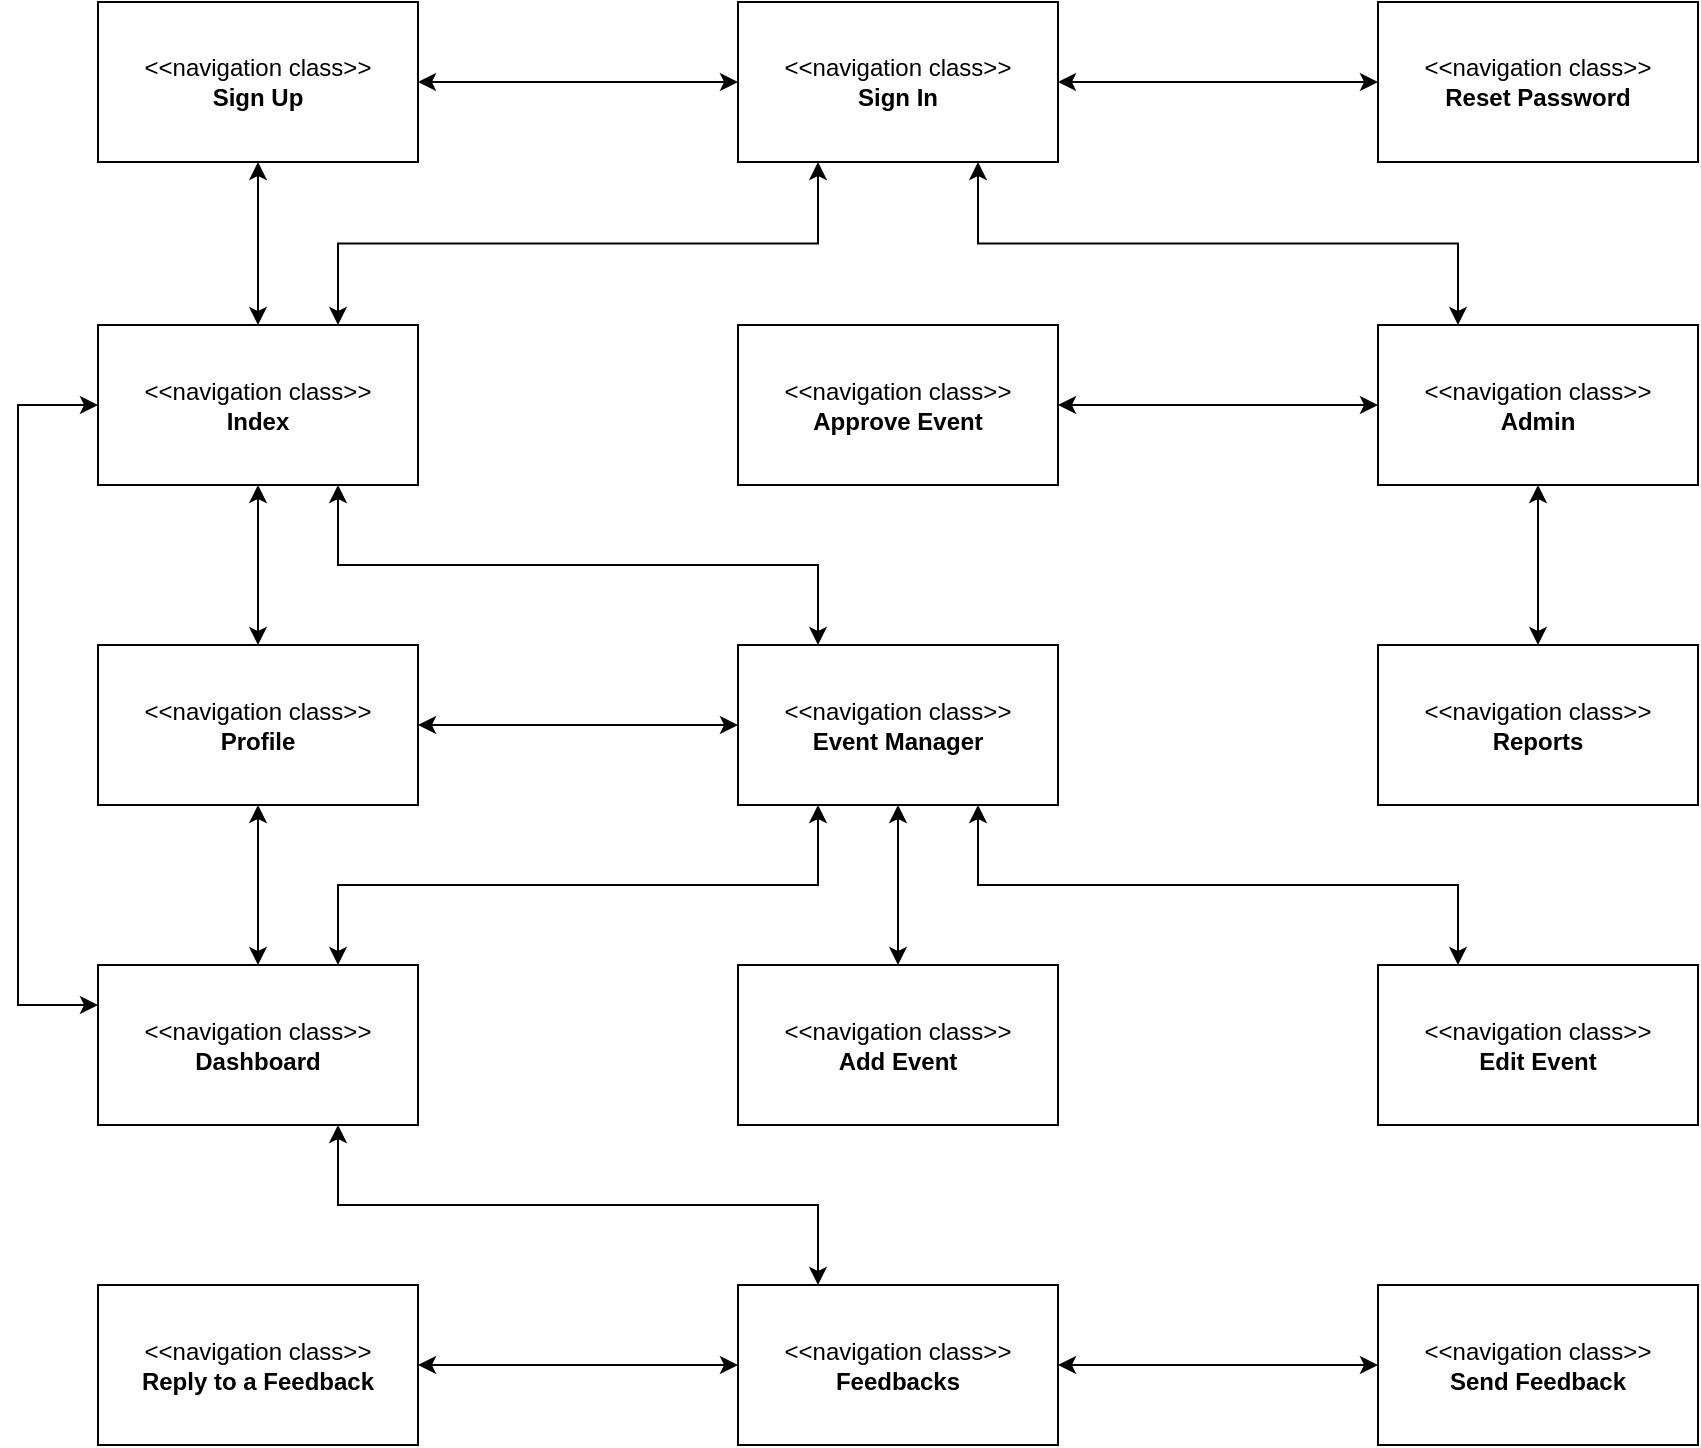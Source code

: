 <mxfile version="12.2.9" type="device" pages="1"><diagram id="TbboGFRYKH_gmcoTaOrm" name="Page-1"><mxGraphModel dx="1745" dy="90" grid="1" gridSize="10" guides="1" tooltips="1" connect="1" arrows="1" fold="1" page="1" pageScale="1" pageWidth="850" pageHeight="1100" math="0" shadow="0"><root><mxCell id="0"/><mxCell id="1" parent="0"/><mxCell id="nyBh0uJQ62DlA7RtJ8uN-200" style="edgeStyle=orthogonalEdgeStyle;rounded=0;orthogonalLoop=1;jettySize=auto;html=1;exitX=0.5;exitY=1;exitDx=0;exitDy=0;entryX=0.5;entryY=0;entryDx=0;entryDy=0;startArrow=classic;startFill=1;" parent="1" source="nyBh0uJQ62DlA7RtJ8uN-154" target="nyBh0uJQ62DlA7RtJ8uN-155" edge="1"><mxGeometry relative="1" as="geometry"/></mxCell><mxCell id="nyBh0uJQ62DlA7RtJ8uN-154" value="&amp;lt;&amp;lt;navigation class&amp;gt;&amp;gt;&lt;br&gt;&lt;b&gt;Profile&lt;/b&gt;" style="rounded=0;whiteSpace=wrap;html=1;" parent="1" vertex="1"><mxGeometry x="920" y="1481.5" width="160" height="80" as="geometry"/></mxCell><mxCell id="nyBh0uJQ62DlA7RtJ8uN-210" style="edgeStyle=orthogonalEdgeStyle;rounded=0;orthogonalLoop=1;jettySize=auto;html=1;exitX=0.75;exitY=0;exitDx=0;exitDy=0;entryX=0.25;entryY=1;entryDx=0;entryDy=0;startArrow=classic;startFill=1;" parent="1" source="nyBh0uJQ62DlA7RtJ8uN-155" target="nyBh0uJQ62DlA7RtJ8uN-156" edge="1"><mxGeometry relative="1" as="geometry"/></mxCell><mxCell id="nyBh0uJQ62DlA7RtJ8uN-155" value="&amp;lt;&amp;lt;navigation class&amp;gt;&amp;gt;&lt;br&gt;&lt;b&gt;Dashboard&lt;/b&gt;" style="rounded=0;whiteSpace=wrap;html=1;" parent="1" vertex="1"><mxGeometry x="920" y="1641.5" width="160" height="80" as="geometry"/></mxCell><mxCell id="nyBh0uJQ62DlA7RtJ8uN-194" style="edgeStyle=orthogonalEdgeStyle;rounded=0;orthogonalLoop=1;jettySize=auto;html=1;exitX=0.5;exitY=1;exitDx=0;exitDy=0;entryX=0.5;entryY=0;entryDx=0;entryDy=0;startArrow=classic;startFill=1;" parent="1" source="nyBh0uJQ62DlA7RtJ8uN-156" target="nyBh0uJQ62DlA7RtJ8uN-193" edge="1"><mxGeometry relative="1" as="geometry"/></mxCell><mxCell id="nyBh0uJQ62DlA7RtJ8uN-202" style="edgeStyle=orthogonalEdgeStyle;rounded=0;orthogonalLoop=1;jettySize=auto;html=1;exitX=0;exitY=0.5;exitDx=0;exitDy=0;entryX=1;entryY=0.5;entryDx=0;entryDy=0;startArrow=classic;startFill=1;" parent="1" source="nyBh0uJQ62DlA7RtJ8uN-156" target="nyBh0uJQ62DlA7RtJ8uN-154" edge="1"><mxGeometry relative="1" as="geometry"/></mxCell><mxCell id="nyBh0uJQ62DlA7RtJ8uN-215" style="edgeStyle=orthogonalEdgeStyle;rounded=0;orthogonalLoop=1;jettySize=auto;html=1;exitX=0.75;exitY=1;exitDx=0;exitDy=0;entryX=0.25;entryY=0;entryDx=0;entryDy=0;startArrow=classic;startFill=1;" parent="1" source="nyBh0uJQ62DlA7RtJ8uN-156" target="nyBh0uJQ62DlA7RtJ8uN-192" edge="1"><mxGeometry relative="1" as="geometry"/></mxCell><mxCell id="nyBh0uJQ62DlA7RtJ8uN-156" value="&amp;lt;&amp;lt;navigation class&amp;gt;&amp;gt;&lt;br&gt;&lt;b&gt;Event Manager&lt;/b&gt;" style="rounded=0;whiteSpace=wrap;html=1;" parent="1" vertex="1"><mxGeometry x="1240" y="1481.5" width="160" height="80" as="geometry"/></mxCell><mxCell id="nyBh0uJQ62DlA7RtJ8uN-160" style="edgeStyle=orthogonalEdgeStyle;rounded=0;orthogonalLoop=1;jettySize=auto;html=1;exitX=0.5;exitY=1;exitDx=0;exitDy=0;entryX=0.5;entryY=0;entryDx=0;entryDy=0;startArrow=classic;startFill=1;" parent="1" source="nyBh0uJQ62DlA7RtJ8uN-157" target="nyBh0uJQ62DlA7RtJ8uN-154" edge="1"><mxGeometry relative="1" as="geometry"/></mxCell><mxCell id="nyBh0uJQ62DlA7RtJ8uN-199" style="edgeStyle=orthogonalEdgeStyle;rounded=0;orthogonalLoop=1;jettySize=auto;html=1;exitX=0;exitY=0.5;exitDx=0;exitDy=0;entryX=0;entryY=0.25;entryDx=0;entryDy=0;startArrow=classic;startFill=1;" parent="1" source="nyBh0uJQ62DlA7RtJ8uN-157" target="nyBh0uJQ62DlA7RtJ8uN-155" edge="1"><mxGeometry relative="1" as="geometry"><Array as="points"><mxPoint x="880" y="1361.5"/><mxPoint x="880" y="1661.5"/></Array></mxGeometry></mxCell><mxCell id="nyBh0uJQ62DlA7RtJ8uN-213" style="edgeStyle=orthogonalEdgeStyle;rounded=0;orthogonalLoop=1;jettySize=auto;html=1;exitX=0.75;exitY=1;exitDx=0;exitDy=0;entryX=0.25;entryY=0;entryDx=0;entryDy=0;startArrow=classic;startFill=1;" parent="1" source="nyBh0uJQ62DlA7RtJ8uN-157" target="nyBh0uJQ62DlA7RtJ8uN-156" edge="1"><mxGeometry relative="1" as="geometry"/></mxCell><mxCell id="nyBh0uJQ62DlA7RtJ8uN-157" value="&amp;lt;&amp;lt;navigation class&amp;gt;&amp;gt;&lt;br&gt;&lt;b&gt;Index&lt;/b&gt;" style="rounded=0;whiteSpace=wrap;html=1;" parent="1" vertex="1"><mxGeometry x="920" y="1321.5" width="160" height="80" as="geometry"/></mxCell><mxCell id="nyBh0uJQ62DlA7RtJ8uN-177" style="edgeStyle=orthogonalEdgeStyle;rounded=0;orthogonalLoop=1;jettySize=auto;html=1;exitX=0.5;exitY=1;exitDx=0;exitDy=0;entryX=0.5;entryY=0;entryDx=0;entryDy=0;startArrow=classic;startFill=1;" parent="1" source="nyBh0uJQ62DlA7RtJ8uN-166" target="nyBh0uJQ62DlA7RtJ8uN-157" edge="1"><mxGeometry relative="1" as="geometry"/></mxCell><mxCell id="nyBh0uJQ62DlA7RtJ8uN-166" value="&amp;lt;&amp;lt;navigation class&amp;gt;&amp;gt;&lt;br&gt;&lt;b&gt;Sign Up&lt;/b&gt;" style="rounded=0;whiteSpace=wrap;html=1;" parent="1" vertex="1"><mxGeometry x="920" y="1160" width="160" height="80" as="geometry"/></mxCell><mxCell id="nyBh0uJQ62DlA7RtJ8uN-167" style="edgeStyle=orthogonalEdgeStyle;rounded=0;orthogonalLoop=1;jettySize=auto;html=1;exitX=1;exitY=0.5;exitDx=0;exitDy=0;entryX=0;entryY=0.5;entryDx=0;entryDy=0;startArrow=classic;startFill=1;" parent="1" source="nyBh0uJQ62DlA7RtJ8uN-170" target="nyBh0uJQ62DlA7RtJ8uN-171" edge="1"><mxGeometry relative="1" as="geometry"/></mxCell><mxCell id="nyBh0uJQ62DlA7RtJ8uN-168" style="edgeStyle=orthogonalEdgeStyle;rounded=0;orthogonalLoop=1;jettySize=auto;html=1;exitX=0.75;exitY=1;exitDx=0;exitDy=0;entryX=0.25;entryY=0;entryDx=0;entryDy=0;startArrow=classic;startFill=1;" parent="1" source="nyBh0uJQ62DlA7RtJ8uN-170" target="nyBh0uJQ62DlA7RtJ8uN-174" edge="1"><mxGeometry relative="1" as="geometry"/></mxCell><mxCell id="nyBh0uJQ62DlA7RtJ8uN-179" style="edgeStyle=orthogonalEdgeStyle;rounded=0;orthogonalLoop=1;jettySize=auto;html=1;exitX=0;exitY=0.5;exitDx=0;exitDy=0;entryX=1;entryY=0.5;entryDx=0;entryDy=0;startArrow=classic;startFill=1;" parent="1" source="nyBh0uJQ62DlA7RtJ8uN-170" target="nyBh0uJQ62DlA7RtJ8uN-166" edge="1"><mxGeometry relative="1" as="geometry"/></mxCell><mxCell id="nyBh0uJQ62DlA7RtJ8uN-197" style="edgeStyle=orthogonalEdgeStyle;rounded=0;orthogonalLoop=1;jettySize=auto;html=1;exitX=0.25;exitY=1;exitDx=0;exitDy=0;entryX=0.75;entryY=0;entryDx=0;entryDy=0;startArrow=classic;startFill=1;" parent="1" source="nyBh0uJQ62DlA7RtJ8uN-170" target="nyBh0uJQ62DlA7RtJ8uN-157" edge="1"><mxGeometry relative="1" as="geometry"/></mxCell><mxCell id="nyBh0uJQ62DlA7RtJ8uN-170" value="&amp;lt;&amp;lt;navigation class&amp;gt;&amp;gt;&lt;br&gt;&lt;b&gt;Sign In&lt;/b&gt;" style="rounded=0;whiteSpace=wrap;html=1;" parent="1" vertex="1"><mxGeometry x="1240" y="1160" width="160" height="80" as="geometry"/></mxCell><mxCell id="nyBh0uJQ62DlA7RtJ8uN-171" value="&amp;lt;&amp;lt;navigation class&amp;gt;&amp;gt;&lt;br&gt;&lt;b&gt;Reset Password&lt;/b&gt;" style="rounded=0;whiteSpace=wrap;html=1;" parent="1" vertex="1"><mxGeometry x="1560" y="1160" width="160" height="80" as="geometry"/></mxCell><mxCell id="nyBh0uJQ62DlA7RtJ8uN-173" style="edgeStyle=orthogonalEdgeStyle;rounded=0;orthogonalLoop=1;jettySize=auto;html=1;exitX=0.5;exitY=1;exitDx=0;exitDy=0;entryX=0.5;entryY=0;entryDx=0;entryDy=0;startArrow=classic;startFill=1;" parent="1" source="nyBh0uJQ62DlA7RtJ8uN-174" target="nyBh0uJQ62DlA7RtJ8uN-176" edge="1"><mxGeometry relative="1" as="geometry"/></mxCell><mxCell id="nyBh0uJQ62DlA7RtJ8uN-198" style="edgeStyle=orthogonalEdgeStyle;rounded=0;orthogonalLoop=1;jettySize=auto;html=1;exitX=0;exitY=0.5;exitDx=0;exitDy=0;entryX=1;entryY=0.5;entryDx=0;entryDy=0;startArrow=classic;startFill=1;" parent="1" source="nyBh0uJQ62DlA7RtJ8uN-174" target="nyBh0uJQ62DlA7RtJ8uN-175" edge="1"><mxGeometry relative="1" as="geometry"/></mxCell><mxCell id="nyBh0uJQ62DlA7RtJ8uN-174" value="&amp;lt;&amp;lt;navigation class&amp;gt;&amp;gt;&lt;br&gt;&lt;b&gt;Admin&lt;/b&gt;" style="rounded=0;whiteSpace=wrap;html=1;" parent="1" vertex="1"><mxGeometry x="1560" y="1321.5" width="160" height="80" as="geometry"/></mxCell><mxCell id="nyBh0uJQ62DlA7RtJ8uN-175" value="&amp;lt;&amp;lt;navigation class&amp;gt;&amp;gt;&lt;br&gt;&lt;b&gt;Approve Event&lt;/b&gt;" style="rounded=0;whiteSpace=wrap;html=1;" parent="1" vertex="1"><mxGeometry x="1240" y="1321.5" width="160" height="80" as="geometry"/></mxCell><mxCell id="nyBh0uJQ62DlA7RtJ8uN-176" value="&amp;lt;&amp;lt;navigation class&amp;gt;&amp;gt;&lt;br&gt;&lt;b&gt;Reports&lt;/b&gt;" style="rounded=0;whiteSpace=wrap;html=1;" parent="1" vertex="1"><mxGeometry x="1560" y="1481.5" width="160" height="80" as="geometry"/></mxCell><mxCell id="nyBh0uJQ62DlA7RtJ8uN-207" style="edgeStyle=orthogonalEdgeStyle;rounded=0;orthogonalLoop=1;jettySize=auto;html=1;exitX=0;exitY=0.5;exitDx=0;exitDy=0;startArrow=classic;startFill=1;" parent="1" source="nyBh0uJQ62DlA7RtJ8uN-187" target="nyBh0uJQ62DlA7RtJ8uN-189" edge="1"><mxGeometry relative="1" as="geometry"/></mxCell><mxCell id="nyBh0uJQ62DlA7RtJ8uN-212" style="edgeStyle=orthogonalEdgeStyle;rounded=0;orthogonalLoop=1;jettySize=auto;html=1;exitX=0.25;exitY=0;exitDx=0;exitDy=0;entryX=0.75;entryY=1;entryDx=0;entryDy=0;startArrow=classic;startFill=1;" parent="1" source="nyBh0uJQ62DlA7RtJ8uN-187" target="nyBh0uJQ62DlA7RtJ8uN-155" edge="1"><mxGeometry relative="1" as="geometry"/></mxCell><mxCell id="nyBh0uJQ62DlA7RtJ8uN-187" value="&amp;lt;&amp;lt;navigation class&amp;gt;&amp;gt;&lt;br&gt;&lt;b&gt;Feedbacks&lt;/b&gt;" style="rounded=0;whiteSpace=wrap;html=1;" parent="1" vertex="1"><mxGeometry x="1240" y="1801.5" width="160" height="80" as="geometry"/></mxCell><mxCell id="nyBh0uJQ62DlA7RtJ8uN-189" value="&amp;lt;&amp;lt;navigation class&amp;gt;&amp;gt;&lt;br&gt;&lt;b&gt;Reply to a Feedback&lt;/b&gt;" style="rounded=0;whiteSpace=wrap;html=1;" parent="1" vertex="1"><mxGeometry x="920" y="1801.5" width="160" height="80" as="geometry"/></mxCell><mxCell id="nyBh0uJQ62DlA7RtJ8uN-208" style="edgeStyle=orthogonalEdgeStyle;rounded=0;orthogonalLoop=1;jettySize=auto;html=1;exitX=0;exitY=0.5;exitDx=0;exitDy=0;entryX=1;entryY=0.5;entryDx=0;entryDy=0;startArrow=classic;startFill=1;" parent="1" source="nyBh0uJQ62DlA7RtJ8uN-190" target="nyBh0uJQ62DlA7RtJ8uN-187" edge="1"><mxGeometry relative="1" as="geometry"/></mxCell><mxCell id="nyBh0uJQ62DlA7RtJ8uN-190" value="&amp;lt;&amp;lt;navigation class&amp;gt;&amp;gt;&lt;br&gt;&lt;b&gt;Send Feedback&lt;/b&gt;" style="rounded=0;whiteSpace=wrap;html=1;" parent="1" vertex="1"><mxGeometry x="1560" y="1801.5" width="160" height="80" as="geometry"/></mxCell><mxCell id="nyBh0uJQ62DlA7RtJ8uN-192" value="&amp;lt;&amp;lt;navigation class&amp;gt;&amp;gt;&lt;br&gt;&lt;b&gt;Edit Event&lt;/b&gt;" style="rounded=0;whiteSpace=wrap;html=1;" parent="1" vertex="1"><mxGeometry x="1560" y="1641.5" width="160" height="80" as="geometry"/></mxCell><mxCell id="nyBh0uJQ62DlA7RtJ8uN-193" value="&amp;lt;&amp;lt;navigation class&amp;gt;&amp;gt;&lt;br&gt;&lt;b&gt;Add&amp;nbsp;Event&lt;/b&gt;" style="rounded=0;whiteSpace=wrap;html=1;" parent="1" vertex="1"><mxGeometry x="1240" y="1641.5" width="160" height="80" as="geometry"/></mxCell></root></mxGraphModel></diagram></mxfile>